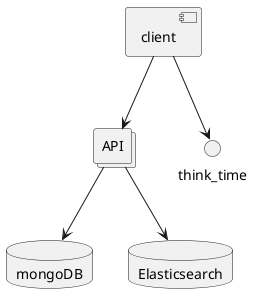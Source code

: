 @startuml layer_queuing_simulation

component client

collections API

circle think_time

database mongoDB

database Elasticsearch


client --> API

client --> think_time

API --> mongoDB

API --> Elasticsearch





@enduml